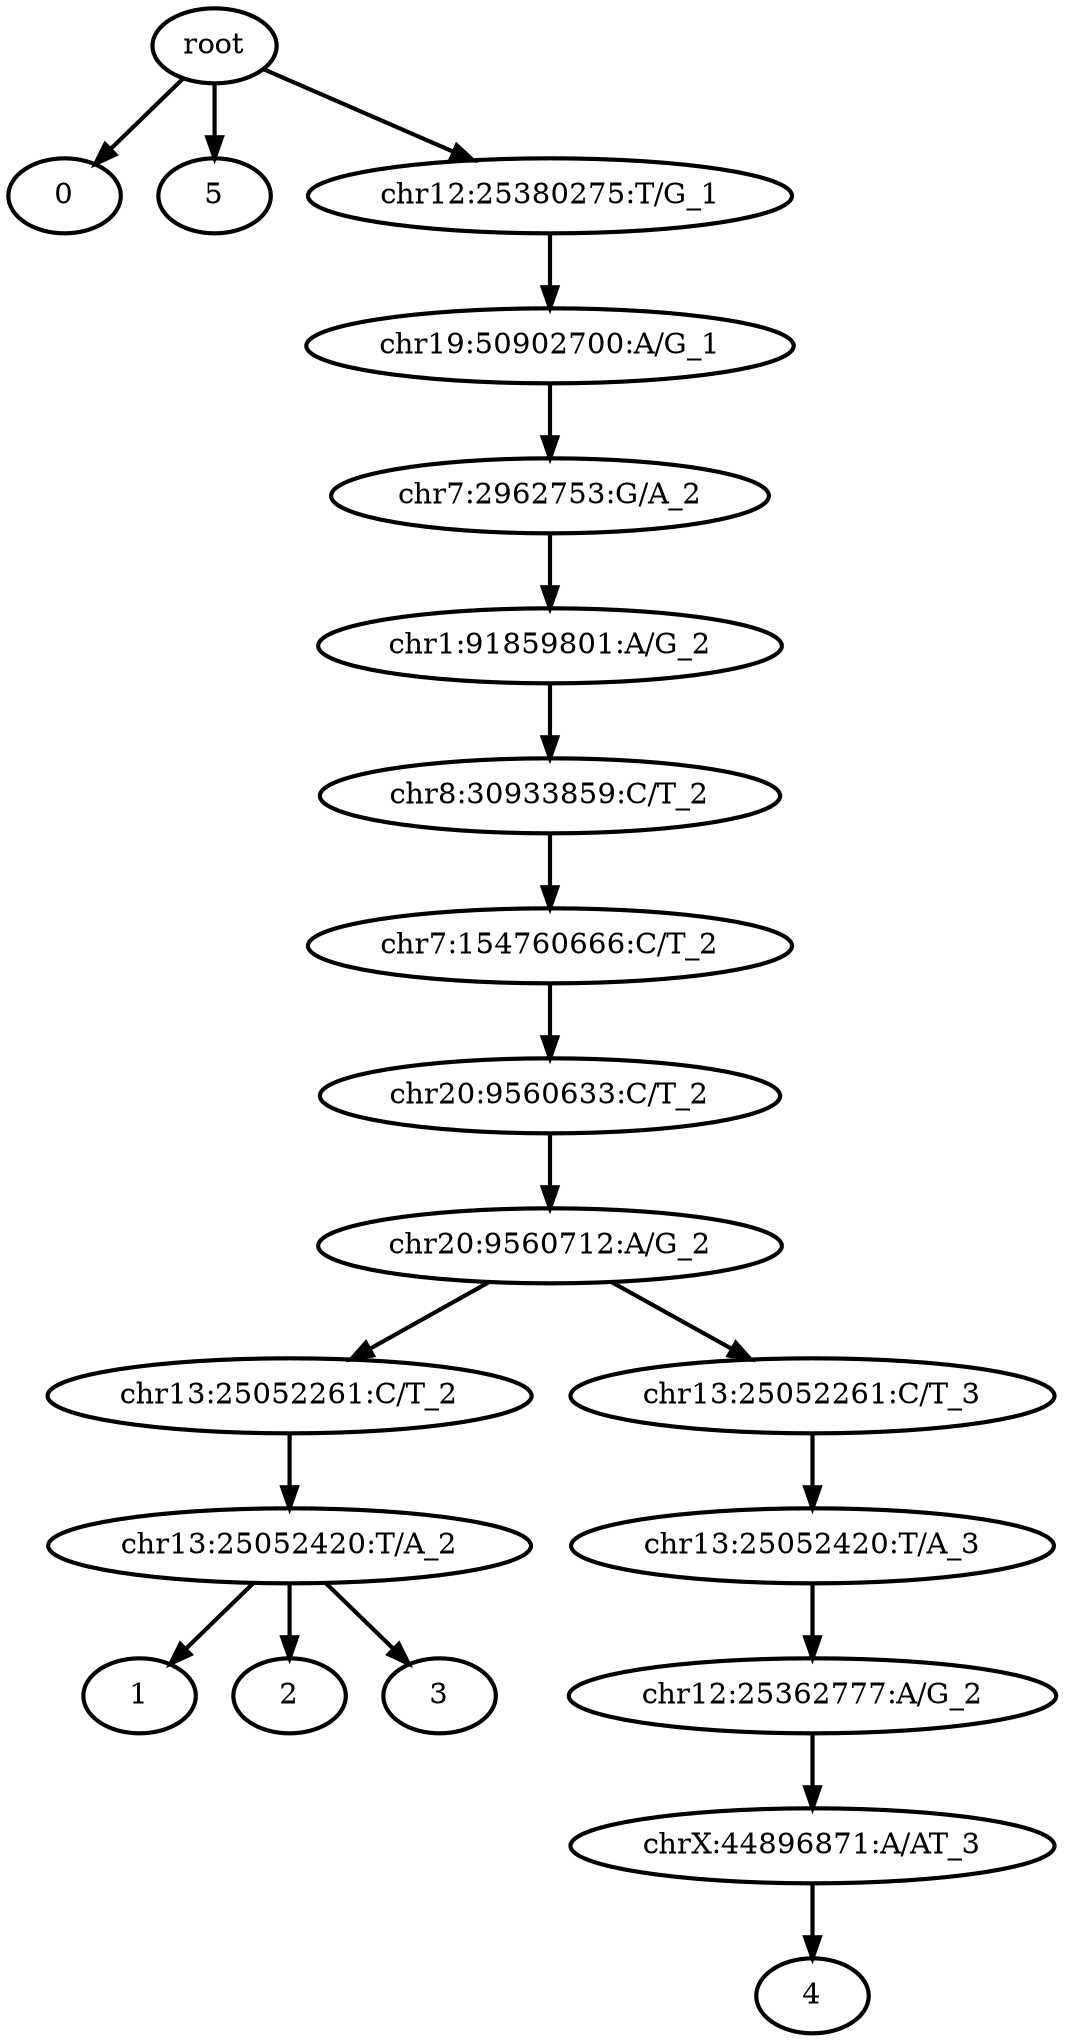 digraph N {
	overlap="false"
	rankdir="TB"
	0 [label="root", style="bold"];
	1 [label="0", style="bold"];
	2 [label="chr13:25052261:C/T_2", style="bold"];
	3 [label="chr13:25052420:T/A_2", style="bold"];
	4 [label="1", style="bold"];
	5 [label="2", style="bold"];
	6 [label="3", style="bold"];
	7 [label="chr13:25052261:C/T_3", style="bold"];
	8 [label="chr13:25052420:T/A_3", style="bold"];
	9 [label="chr12:25362777:A/G_2", style="bold"];
	10 [label="chrX:44896871:A/AT_3", style="bold"];
	11 [label="4", style="bold"];
	12 [label="5", style="bold"];
	13 [label="chr7:2962753:G/A_2", style="bold"];
	14 [label="chr1:91859801:A/G_2", style="bold"];
	15 [label="chr8:30933859:C/T_2", style="bold"];
	16 [label="chr7:154760666:C/T_2", style="bold"];
	17 [label="chr20:9560633:C/T_2", style="bold"];
	18 [label="chr20:9560712:A/G_2", style="bold"];
	19 [label="chr12:25380275:T/G_1", style="bold"];
	20 [label="chr19:50902700:A/G_1", style="bold"];
	0 -> 1 [style="bold"];
	0 -> 12 [style="bold"];
	0 -> 19 [style="bold"];
	2 -> 3 [style="bold"];
	3 -> 4 [style="bold"];
	3 -> 5 [style="bold"];
	3 -> 6 [style="bold"];
	7 -> 8 [style="bold"];
	8 -> 9 [style="bold"];
	9 -> 10 [style="bold"];
	10 -> 11 [style="bold"];
	13 -> 14 [style="bold"];
	14 -> 15 [style="bold"];
	15 -> 16 [style="bold"];
	16 -> 17 [style="bold"];
	17 -> 18 [style="bold"];
	18 -> 2 [style="bold"];
	18 -> 7 [style="bold"];
	19 -> 20 [style="bold"];
	20 -> 13 [style="bold"];
}